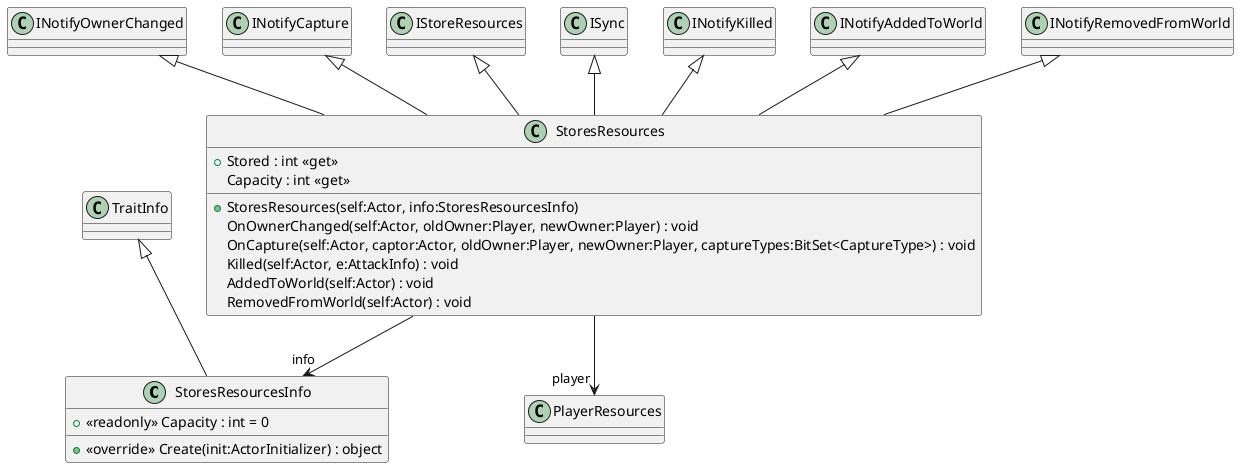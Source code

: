 @startuml
class StoresResourcesInfo {
    + <<readonly>> Capacity : int = 0
    + <<override>> Create(init:ActorInitializer) : object
}
class StoresResources {
    + Stored : int <<get>>
    + StoresResources(self:Actor, info:StoresResourcesInfo)
    Capacity : int <<get>>
    OnOwnerChanged(self:Actor, oldOwner:Player, newOwner:Player) : void
    OnCapture(self:Actor, captor:Actor, oldOwner:Player, newOwner:Player, captureTypes:BitSet<CaptureType>) : void
    Killed(self:Actor, e:AttackInfo) : void
    AddedToWorld(self:Actor) : void
    RemovedFromWorld(self:Actor) : void
}
TraitInfo <|-- StoresResourcesInfo
INotifyOwnerChanged <|-- StoresResources
INotifyCapture <|-- StoresResources
IStoreResources <|-- StoresResources
ISync <|-- StoresResources
INotifyKilled <|-- StoresResources
INotifyAddedToWorld <|-- StoresResources
INotifyRemovedFromWorld <|-- StoresResources
StoresResources --> "info" StoresResourcesInfo
StoresResources --> "player" PlayerResources
@enduml

